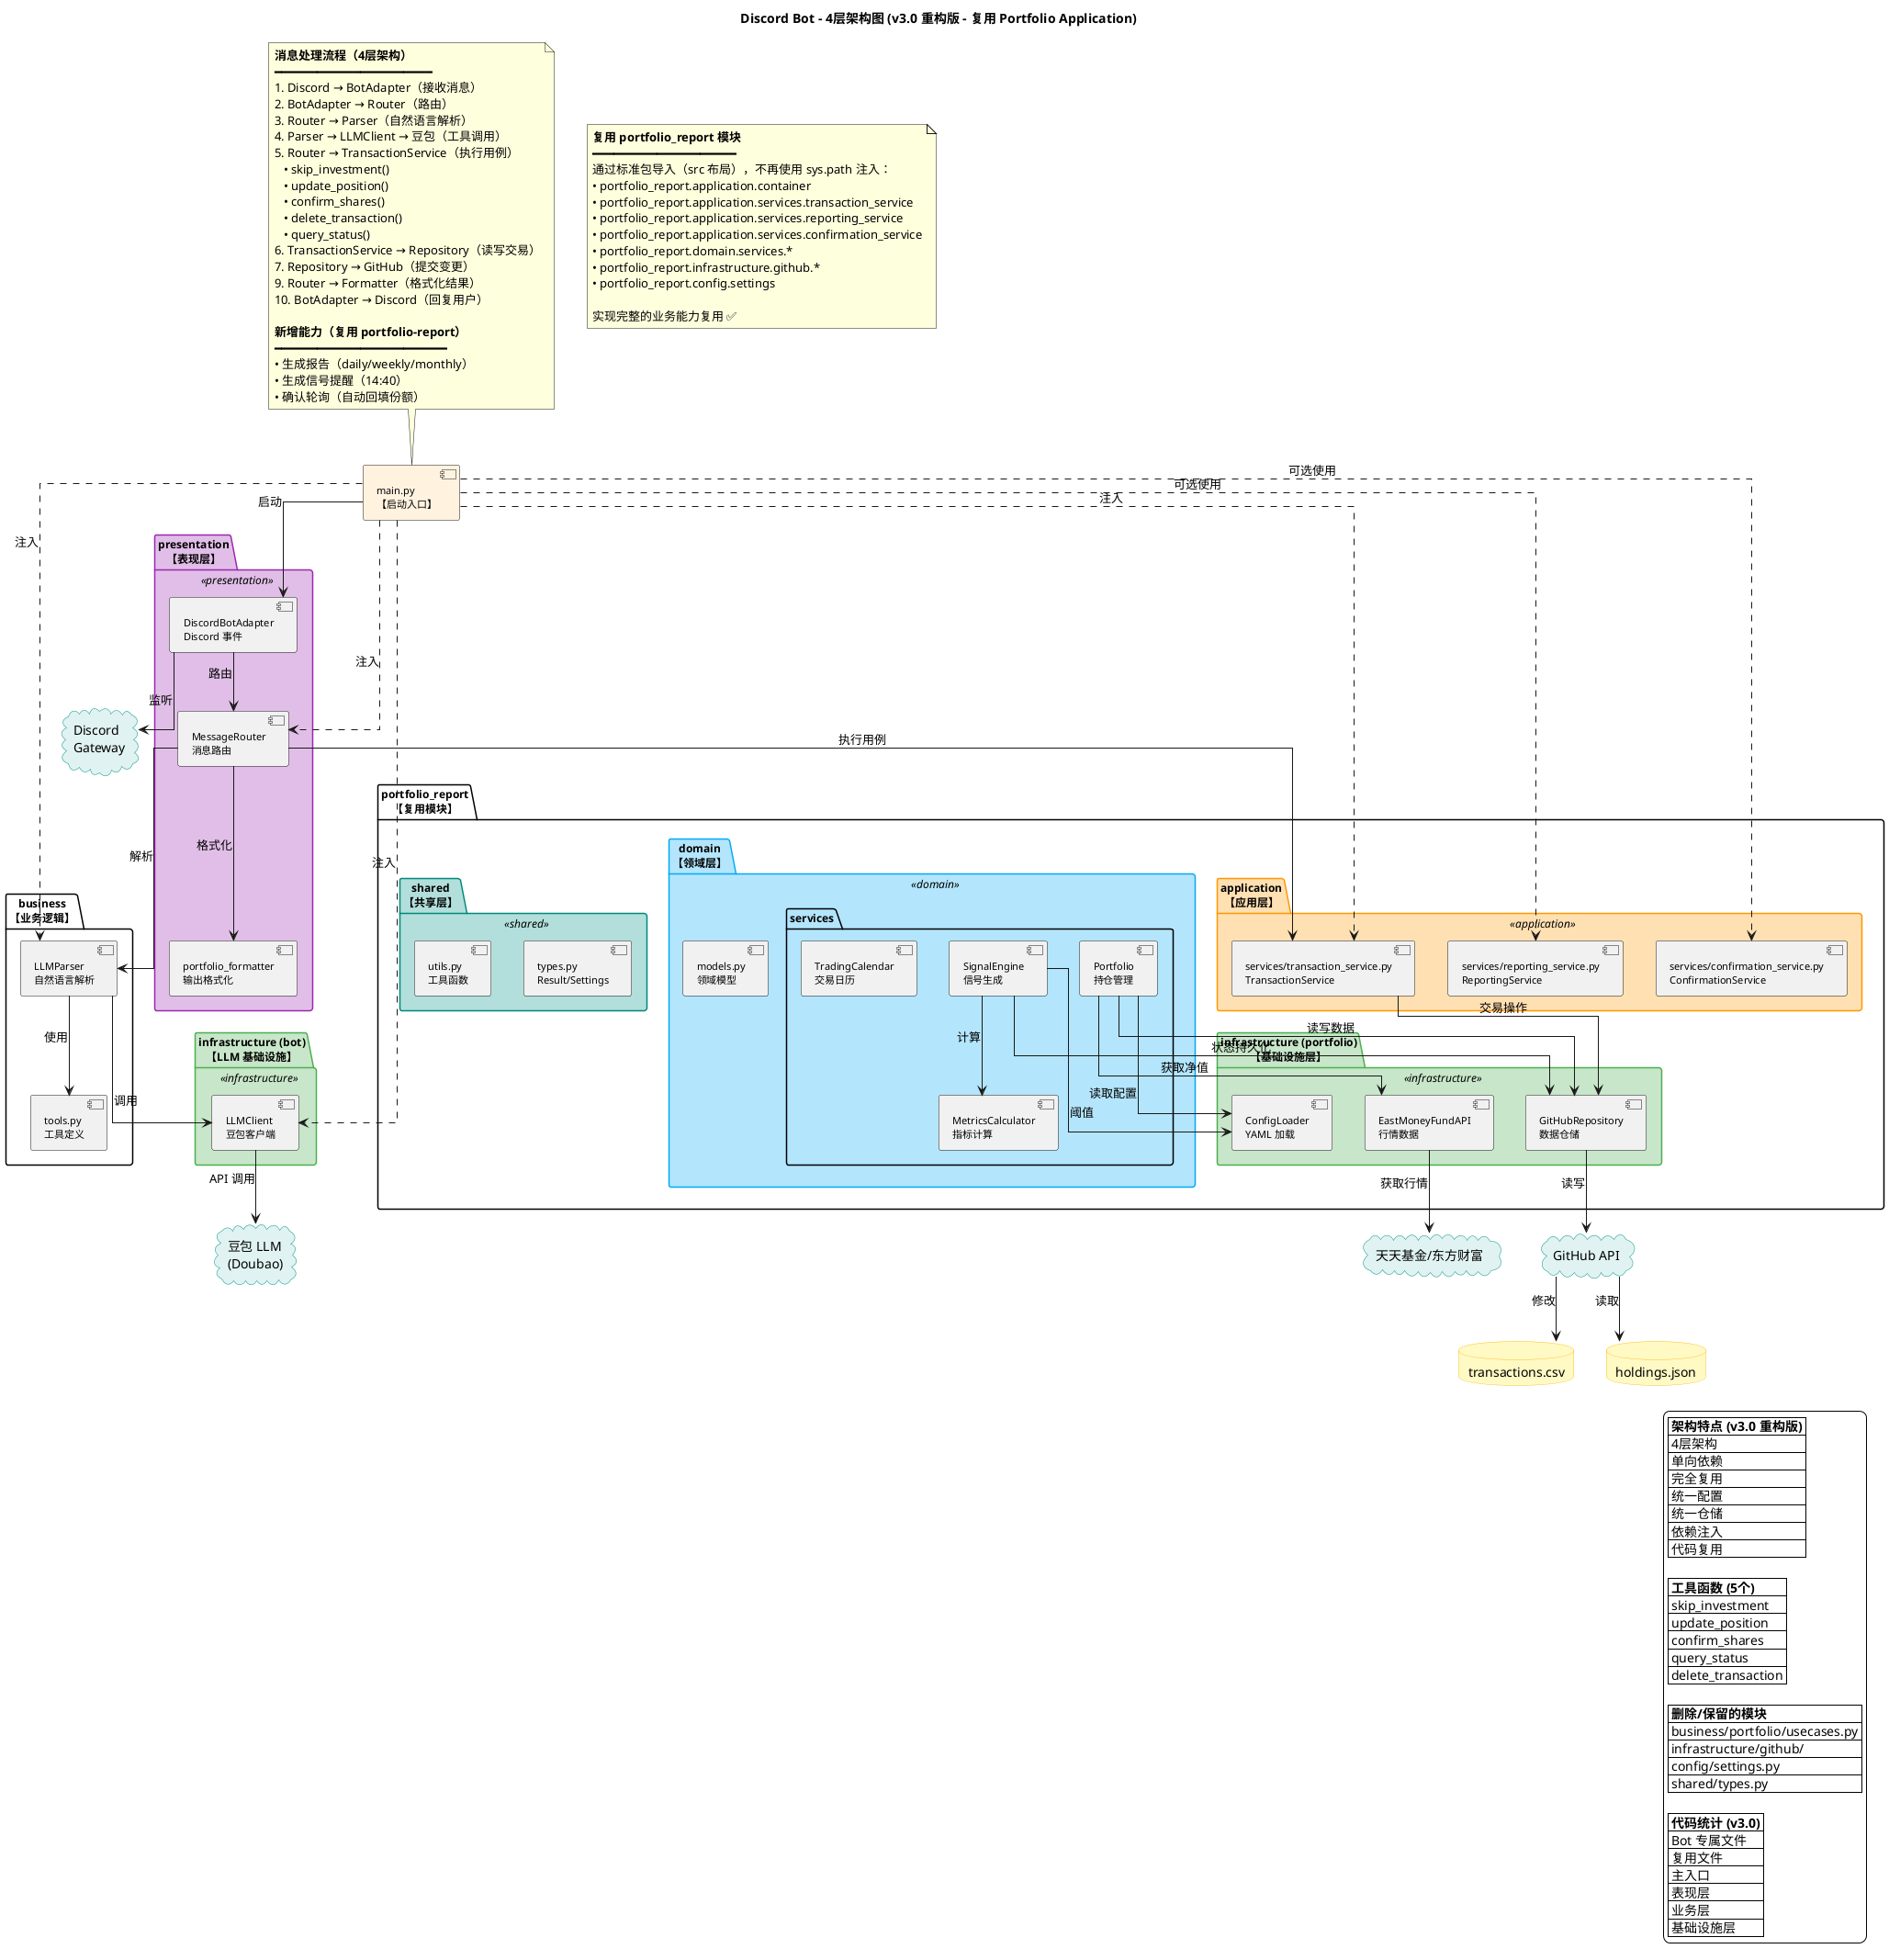 @startuml BotArchitecture
skinparam backgroundColor white
skinparam defaultFontName "PingFang SC,Microsoft YaHei,SimHei,Arial Unicode MS"
skinparam linetype ortho

title Discord Bot - 4层架构图 (v3.0 重构版 - 复用 Portfolio Application)

' 样式定义
skinparam package {
  BackgroundColor<<presentation>> #E1BEE7
  BorderColor<<presentation>> #9C27B0
  BackgroundColor<<application>> #FFE0B2
  BorderColor<<application>> #FF9800
  BackgroundColor<<domain>> #B3E5FC
  BorderColor<<domain>> #03A9F4
  BackgroundColor<<infrastructure>> #C8E6C9
  BorderColor<<infrastructure>> #4CAF50
  BackgroundColor<<shared>> #B2DFDB
  BorderColor<<shared>> #00897B
  FontSize 12
}

skinparam component {
  FontSize 11
}

skinparam database {
  BackgroundColor #FFF9C4
  BorderColor #FBC02D
}

skinparam cloud {
  BackgroundColor #E0F2F1
  BorderColor #009688
}

' ============================================================
' 主入口
' ============================================================

component "main.py\n【启动入口】" as Main #FFF3E0

' ============================================================
' 表现层（Discord Bot 专属）
' ============================================================

package "presentation\n【表现层】" <<presentation>> {
  component "DiscordBotAdapter\nDiscord 事件" as BotAdapter
  component "MessageRouter\n消息路由" as Router
  component "portfolio_formatter\n输出格式化" as Formatter
}

package "business\n【业务逻辑】" {
  component "LLMParser\n自然语言解析" as Parser
  component "tools.py\n工具定义" as Tools
}

package "infrastructure (bot)\n【LLM 基础设施】" <<infrastructure>> {
  component "LLMClient\n豆包客户端" as LLMClient
}

' ============================================================
' 复用 portfolio-report 的层（依赖注入）
' ============================================================

note as PortfolioNote
  <b>复用 portfolio_report 模块</b>
  ━━━━━━━━━━━━━━━━━━━━
  通过标准包导入（src 布局），不再使用 sys.path 注入：
  • portfolio_report.application.container
  • portfolio_report.application.services.transaction_service
  • portfolio_report.application.services.reporting_service
  • portfolio_report.application.services.confirmation_service
  • portfolio_report.domain.services.*
  • portfolio_report.infrastructure.github.*
  • portfolio_report.config.settings
  
  实现完整的业务能力复用 ✅
end note

package "portfolio_report\n【复用模块】" {
  
  package "application\n【应用层】" <<application>> {
    component "services/transaction_service.py\nTransactionService" as TransactionService
    component "services/reporting_service.py\nReportingService" as ReportingService
    component "services/confirmation_service.py\nConfirmationService" as ConfirmationService
  }
  
  package "domain\n【领域层】" <<domain>> {
    component "models.py\n领域模型" as Models
    package "services" {
      component "Portfolio\n持仓管理" as Portfolio
      component "SignalEngine\n信号生成" as Signals
      component "TradingCalendar\n交易日历" as Calendar
      component "MetricsCalculator\n指标计算" as Metrics
    }
  }
  
  package "infrastructure (portfolio)\n【基础设施层】" <<infrastructure>> {
    component "GitHubRepository\n数据仓储" as Repository
    component "EastMoneyFundAPI\n行情数据" as EastMoney
    component "ConfigLoader\nYAML 加载" as ConfigLoader
  }
  
  package "shared\n【共享层】" <<shared>> {
    component "types.py\nResult/Settings" as Types
    component "utils.py\n工具函数" as Utils
  }
}

' ============================================================
' 外部服务
' ============================================================

cloud "Discord\nGateway" as Discord
cloud "豆包 LLM\n(Doubao)" as Doubao
cloud "GitHub API" as GitHubAPI
cloud "天天基金/东方财富" as FundAPI

database "transactions.csv" as TxDB
database "holdings.json" as HoldingsDB

' ============================================================
' 依赖关系（单向依赖 - 4层架构）
' ============================================================

' 主入口装配依赖
Main --> BotAdapter : 启动
Main ..> Router : 注入
Main ..> Parser : 注入
Main ..> LLMClient : 注入
Main ..> TransactionService : 注入
Main ..> ReportingService : 可选使用
Main ..> ConfirmationService : 可选使用

' 表现层 → 应用层
BotAdapter --> Discord : 监听
BotAdapter --> Router : 路由
Router --> Parser : 解析
Router --> TransactionService : 执行用例
Router --> Formatter : 格式化

' 业务层
Parser --> LLMClient : 调用
Parser --> Tools : 使用

' 应用层 → 领域层
TransactionService --> Repository : 交易操作

' 领域层 → 基础设施层
Portfolio --> Repository : 读写数据
Portfolio --> EastMoney : 获取净值
Portfolio --> ConfigLoader : 读取配置
Signals --> Repository : 状态持久化
Signals --> Metrics : 计算
Signals --> ConfigLoader : 阈值

' 基础设施层 → 外部服务
LLMClient --> Doubao : API 调用
Repository --> GitHubAPI : 读写
EastMoney --> FundAPI : 获取行情

' 数据
GitHubAPI --> TxDB : 修改
GitHubAPI --> HoldingsDB : 读取

' ============================================================
' 流程说明
' ============================================================

note as Flow
  <b>消息处理流程（4层架构）</b>
  ━━━━━━━━━━━━━━━━━━━━━━
  1. Discord → BotAdapter（接收消息）
  2. BotAdapter → Router（路由）
  3. Router → Parser（自然语言解析）
  4. Parser → LLMClient → 豆包（工具调用）
  5. Router → TransactionService（执行用例）
     • skip_investment()
     • update_position()
     • confirm_shares()
     • delete_transaction()
     • query_status()
  6. TransactionService → Repository（读写交易）
  7. Repository → GitHub（提交变更）
  9. Router → Formatter（格式化结果）
  10. BotAdapter → Discord（回复用户）
  
  <b>新增能力（复用 portfolio-report）</b>
  ━━━━━━━━━━━━━━━━━━━━━━━━
  • 生成报告（daily/weekly/monthly）
  • 生成信号提醒（14:40）
  • 确认轮询（自动回填份额）
end note

Flow -[hidden]- Main

' ============================================================
' 图例
' ============================================================

legend right
  |= 架构特点 (v3.0 重构版) |
  | 4层架构 | Presentation → Application → Domain → Infrastructure ✅ |
  | 单向依赖 | 严格分层，依赖向下 ✅ |
  | 完全复用 | Bot 复用 portfolio-report 的应用服务 ✅ |
  | 统一配置 | Settings 合并（Discord + GitHub + LLM） ✅ |
  | 统一仓储 | 只使用 GitHubRepository ✅ |
  | 依赖注入 | main.py 集中装配 ✅ |
  | 代码复用 | Bot 代码量减少 60% ✅ |
  
  |= 工具函数 (5个) |
  | skip_investment | 跳过定投 ✅ |
  | update_position | 调整持仓 ✅ |
  | confirm_shares | 确认份额 ✅ |
  | query_status | 查询状态 ✅ |
  | delete_transaction | 删除交易 ✅ |
  
  |= 删除/保留的模块 |
  | business/portfolio/usecases.py | ❌ 删除（复用 TransactionService 等） |
  | infrastructure/github/ | ❌ 删除（移至 portfolio_report） |
  | config/settings.py | ❌ 删除（使用统一 Settings 于 portfolio_report） |
  | shared/types.py | ✅ 保留（Bot LLM 工具类型）；Result 复用 portfolio_report.shared |
  
  |= 代码统计 (v3.0) |
  | Bot 专属文件 | 仅 8 个（精简 60%） |
  | 复用文件 | 20+ 个（来自 portfolio-report） |
  | 主入口 | 1 个 (main.py) |
  | 表现层 | 3 个 (adapter/router/formatter) |
  | 业务层 | 2 个 (parser/tools) |
  | 基础设施层 | 1 个 (llm client) |
endlegend

@enduml
